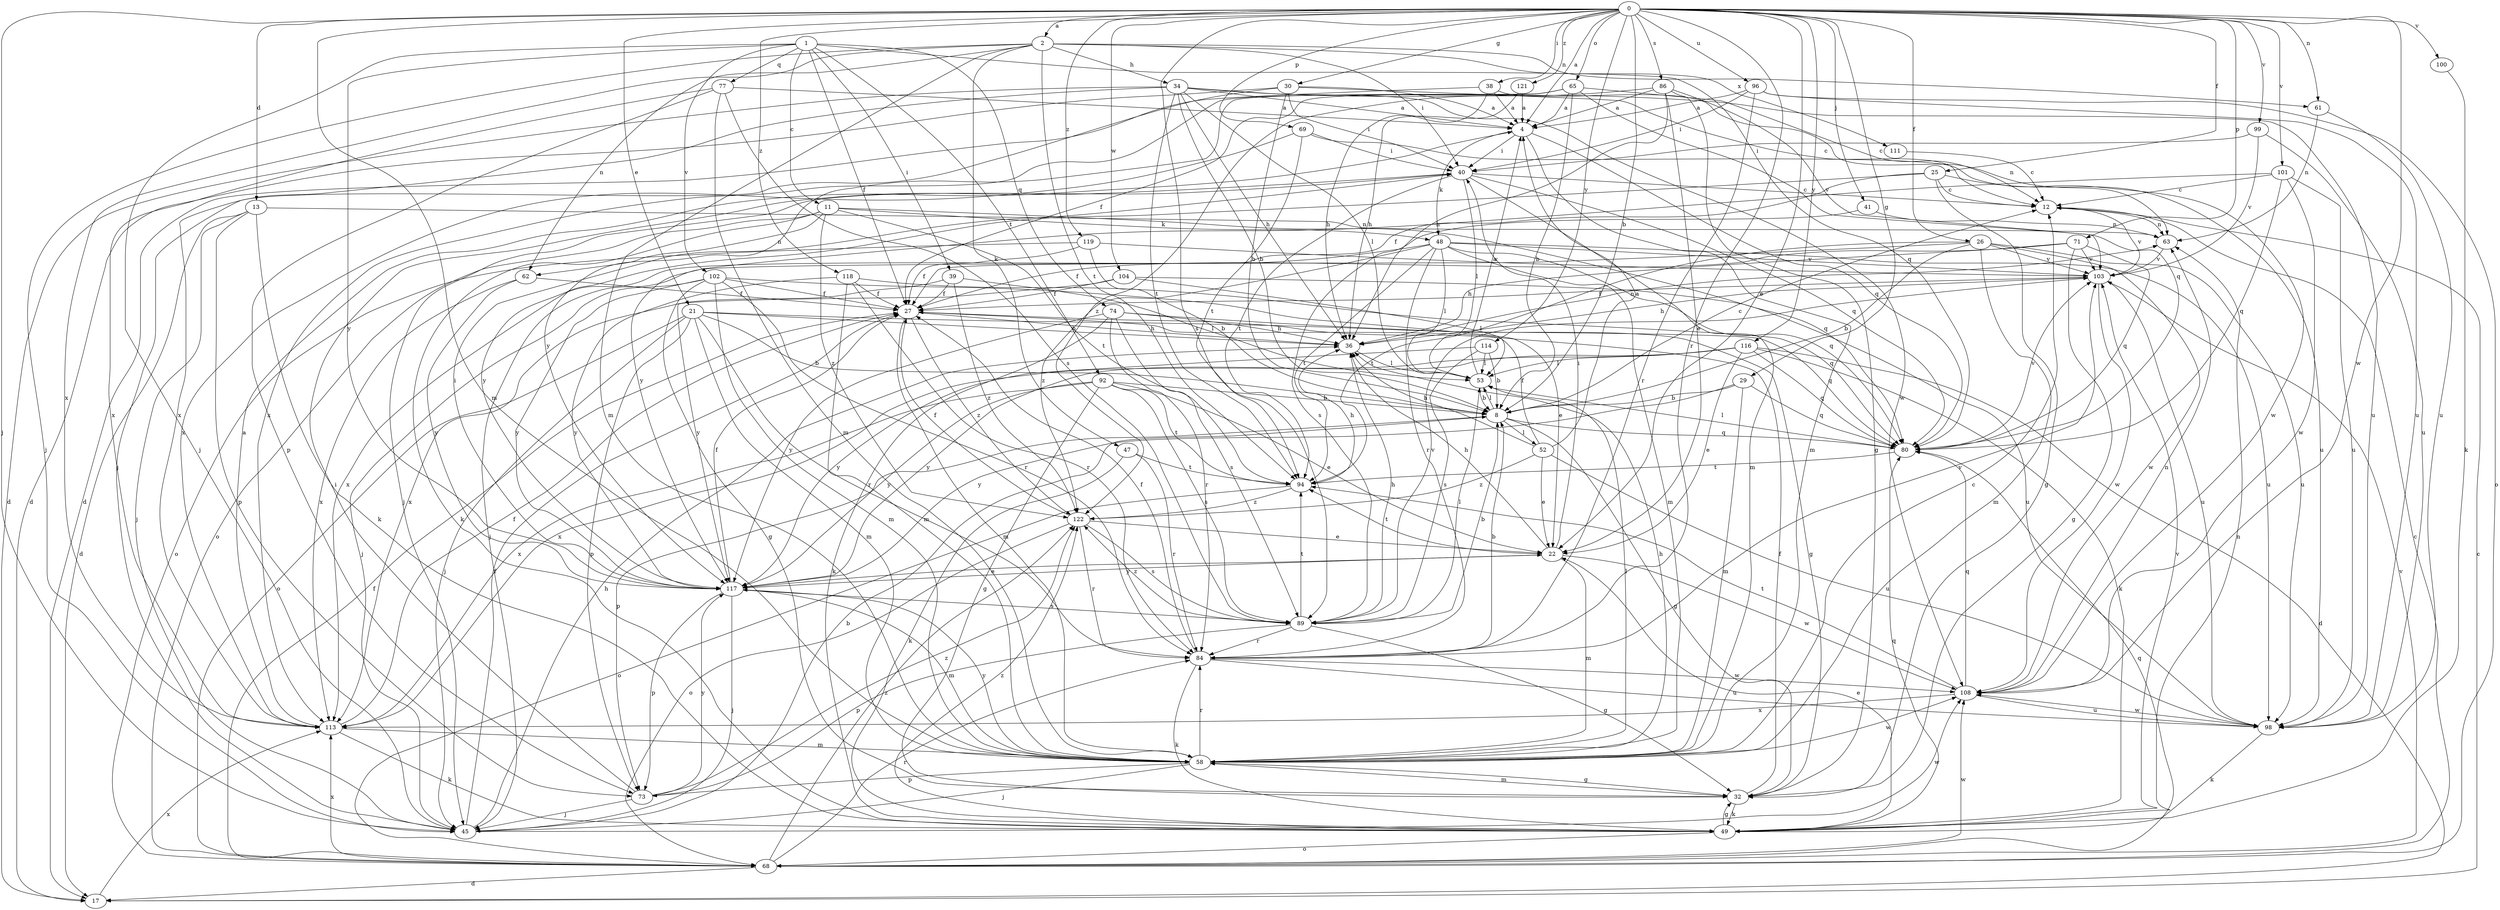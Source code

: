 strict digraph  {
0;
1;
2;
4;
8;
11;
12;
13;
17;
21;
22;
25;
26;
27;
29;
30;
32;
34;
36;
38;
39;
40;
41;
45;
47;
48;
49;
52;
53;
58;
61;
62;
63;
65;
68;
69;
71;
73;
74;
77;
80;
84;
86;
89;
92;
94;
96;
98;
99;
100;
101;
102;
103;
104;
108;
111;
113;
114;
116;
117;
118;
119;
121;
122;
0 -> 2  [label=a];
0 -> 4  [label=a];
0 -> 8  [label=b];
0 -> 13  [label=d];
0 -> 21  [label=e];
0 -> 22  [label=e];
0 -> 25  [label=f];
0 -> 26  [label=f];
0 -> 29  [label=g];
0 -> 30  [label=g];
0 -> 38  [label=i];
0 -> 41  [label=j];
0 -> 45  [label=j];
0 -> 58  [label=m];
0 -> 61  [label=n];
0 -> 65  [label=o];
0 -> 69  [label=p];
0 -> 71  [label=p];
0 -> 84  [label=r];
0 -> 86  [label=s];
0 -> 89  [label=s];
0 -> 96  [label=u];
0 -> 99  [label=v];
0 -> 100  [label=v];
0 -> 101  [label=v];
0 -> 104  [label=w];
0 -> 108  [label=w];
0 -> 114  [label=y];
0 -> 116  [label=y];
0 -> 118  [label=z];
0 -> 119  [label=z];
0 -> 121  [label=z];
1 -> 11  [label=c];
1 -> 27  [label=f];
1 -> 39  [label=i];
1 -> 45  [label=j];
1 -> 74  [label=q];
1 -> 77  [label=q];
1 -> 80  [label=q];
1 -> 92  [label=t];
1 -> 102  [label=v];
1 -> 117  [label=y];
2 -> 34  [label=h];
2 -> 40  [label=i];
2 -> 45  [label=j];
2 -> 47  [label=k];
2 -> 58  [label=m];
2 -> 61  [label=n];
2 -> 62  [label=n];
2 -> 94  [label=t];
2 -> 111  [label=x];
2 -> 113  [label=x];
4 -> 40  [label=i];
4 -> 48  [label=k];
4 -> 58  [label=m];
4 -> 80  [label=q];
8 -> 12  [label=c];
8 -> 32  [label=g];
8 -> 52  [label=l];
8 -> 53  [label=l];
8 -> 73  [label=p];
8 -> 80  [label=q];
11 -> 48  [label=k];
11 -> 49  [label=k];
11 -> 62  [label=n];
11 -> 68  [label=o];
11 -> 80  [label=q];
11 -> 94  [label=t];
11 -> 122  [label=z];
12 -> 63  [label=n];
12 -> 103  [label=v];
13 -> 17  [label=d];
13 -> 45  [label=j];
13 -> 49  [label=k];
13 -> 63  [label=n];
13 -> 73  [label=p];
17 -> 12  [label=c];
17 -> 113  [label=x];
21 -> 8  [label=b];
21 -> 36  [label=h];
21 -> 45  [label=j];
21 -> 58  [label=m];
21 -> 68  [label=o];
21 -> 73  [label=p];
21 -> 80  [label=q];
21 -> 84  [label=r];
22 -> 36  [label=h];
22 -> 40  [label=i];
22 -> 58  [label=m];
22 -> 94  [label=t];
22 -> 108  [label=w];
22 -> 117  [label=y];
25 -> 12  [label=c];
25 -> 27  [label=f];
25 -> 32  [label=g];
25 -> 98  [label=u];
25 -> 117  [label=y];
26 -> 8  [label=b];
26 -> 45  [label=j];
26 -> 58  [label=m];
26 -> 94  [label=t];
26 -> 98  [label=u];
26 -> 103  [label=v];
26 -> 108  [label=w];
27 -> 36  [label=h];
27 -> 58  [label=m];
27 -> 122  [label=z];
29 -> 8  [label=b];
29 -> 58  [label=m];
29 -> 80  [label=q];
29 -> 117  [label=y];
30 -> 4  [label=a];
30 -> 8  [label=b];
30 -> 12  [label=c];
30 -> 17  [label=d];
30 -> 40  [label=i];
30 -> 45  [label=j];
32 -> 27  [label=f];
32 -> 49  [label=k];
32 -> 58  [label=m];
34 -> 4  [label=a];
34 -> 8  [label=b];
34 -> 17  [label=d];
34 -> 36  [label=h];
34 -> 53  [label=l];
34 -> 94  [label=t];
34 -> 98  [label=u];
34 -> 108  [label=w];
34 -> 113  [label=x];
36 -> 53  [label=l];
36 -> 63  [label=n];
38 -> 4  [label=a];
38 -> 17  [label=d];
38 -> 36  [label=h];
38 -> 63  [label=n];
39 -> 27  [label=f];
39 -> 53  [label=l];
39 -> 113  [label=x];
39 -> 122  [label=z];
40 -> 12  [label=c];
40 -> 45  [label=j];
40 -> 53  [label=l];
40 -> 58  [label=m];
40 -> 80  [label=q];
40 -> 94  [label=t];
41 -> 63  [label=n];
41 -> 89  [label=s];
45 -> 8  [label=b];
45 -> 27  [label=f];
45 -> 36  [label=h];
45 -> 108  [label=w];
47 -> 49  [label=k];
47 -> 84  [label=r];
47 -> 94  [label=t];
48 -> 53  [label=l];
48 -> 58  [label=m];
48 -> 80  [label=q];
48 -> 84  [label=r];
48 -> 94  [label=t];
48 -> 98  [label=u];
48 -> 103  [label=v];
48 -> 113  [label=x];
48 -> 122  [label=z];
49 -> 22  [label=e];
49 -> 32  [label=g];
49 -> 63  [label=n];
49 -> 68  [label=o];
49 -> 80  [label=q];
49 -> 103  [label=v];
49 -> 122  [label=z];
52 -> 4  [label=a];
52 -> 22  [label=e];
52 -> 27  [label=f];
52 -> 36  [label=h];
52 -> 98  [label=u];
52 -> 122  [label=z];
53 -> 4  [label=a];
53 -> 8  [label=b];
58 -> 12  [label=c];
58 -> 32  [label=g];
58 -> 36  [label=h];
58 -> 45  [label=j];
58 -> 53  [label=l];
58 -> 73  [label=p];
58 -> 84  [label=r];
58 -> 108  [label=w];
58 -> 117  [label=y];
61 -> 63  [label=n];
61 -> 98  [label=u];
62 -> 27  [label=f];
62 -> 113  [label=x];
62 -> 117  [label=y];
63 -> 103  [label=v];
65 -> 4  [label=a];
65 -> 8  [label=b];
65 -> 12  [label=c];
65 -> 27  [label=f];
65 -> 80  [label=q];
65 -> 113  [label=x];
65 -> 117  [label=y];
68 -> 12  [label=c];
68 -> 17  [label=d];
68 -> 27  [label=f];
68 -> 80  [label=q];
68 -> 84  [label=r];
68 -> 103  [label=v];
68 -> 108  [label=w];
68 -> 113  [label=x];
68 -> 122  [label=z];
69 -> 40  [label=i];
69 -> 94  [label=t];
69 -> 108  [label=w];
69 -> 113  [label=x];
71 -> 27  [label=f];
71 -> 32  [label=g];
71 -> 36  [label=h];
71 -> 80  [label=q];
71 -> 103  [label=v];
73 -> 40  [label=i];
73 -> 45  [label=j];
73 -> 117  [label=y];
73 -> 122  [label=z];
74 -> 32  [label=g];
74 -> 36  [label=h];
74 -> 49  [label=k];
74 -> 84  [label=r];
74 -> 89  [label=s];
74 -> 117  [label=y];
77 -> 4  [label=a];
77 -> 58  [label=m];
77 -> 73  [label=p];
77 -> 89  [label=s];
77 -> 113  [label=x];
80 -> 53  [label=l];
80 -> 94  [label=t];
80 -> 103  [label=v];
84 -> 8  [label=b];
84 -> 27  [label=f];
84 -> 49  [label=k];
84 -> 98  [label=u];
84 -> 103  [label=v];
84 -> 108  [label=w];
86 -> 4  [label=a];
86 -> 22  [label=e];
86 -> 32  [label=g];
86 -> 36  [label=h];
86 -> 103  [label=v];
86 -> 122  [label=z];
89 -> 8  [label=b];
89 -> 32  [label=g];
89 -> 36  [label=h];
89 -> 53  [label=l];
89 -> 73  [label=p];
89 -> 84  [label=r];
89 -> 94  [label=t];
89 -> 103  [label=v];
89 -> 122  [label=z];
92 -> 8  [label=b];
92 -> 22  [label=e];
92 -> 32  [label=g];
92 -> 89  [label=s];
92 -> 94  [label=t];
92 -> 113  [label=x];
92 -> 117  [label=y];
94 -> 36  [label=h];
94 -> 68  [label=o];
94 -> 122  [label=z];
96 -> 4  [label=a];
96 -> 40  [label=i];
96 -> 68  [label=o];
96 -> 84  [label=r];
96 -> 98  [label=u];
98 -> 49  [label=k];
98 -> 108  [label=w];
99 -> 40  [label=i];
99 -> 98  [label=u];
99 -> 103  [label=v];
100 -> 49  [label=k];
101 -> 12  [label=c];
101 -> 80  [label=q];
101 -> 98  [label=u];
101 -> 108  [label=w];
101 -> 117  [label=y];
102 -> 22  [label=e];
102 -> 27  [label=f];
102 -> 32  [label=g];
102 -> 45  [label=j];
102 -> 58  [label=m];
102 -> 84  [label=r];
102 -> 117  [label=y];
103 -> 27  [label=f];
103 -> 36  [label=h];
103 -> 98  [label=u];
103 -> 108  [label=w];
104 -> 27  [label=f];
104 -> 53  [label=l];
104 -> 98  [label=u];
104 -> 117  [label=y];
108 -> 63  [label=n];
108 -> 80  [label=q];
108 -> 94  [label=t];
108 -> 98  [label=u];
108 -> 113  [label=x];
111 -> 12  [label=c];
113 -> 4  [label=a];
113 -> 27  [label=f];
113 -> 49  [label=k];
113 -> 58  [label=m];
114 -> 8  [label=b];
114 -> 53  [label=l];
114 -> 89  [label=s];
114 -> 117  [label=y];
116 -> 17  [label=d];
116 -> 22  [label=e];
116 -> 49  [label=k];
116 -> 53  [label=l];
116 -> 80  [label=q];
116 -> 113  [label=x];
116 -> 117  [label=y];
117 -> 22  [label=e];
117 -> 27  [label=f];
117 -> 40  [label=i];
117 -> 45  [label=j];
117 -> 58  [label=m];
117 -> 73  [label=p];
117 -> 89  [label=s];
118 -> 27  [label=f];
118 -> 58  [label=m];
118 -> 80  [label=q];
118 -> 84  [label=r];
118 -> 117  [label=y];
119 -> 8  [label=b];
119 -> 27  [label=f];
119 -> 68  [label=o];
119 -> 103  [label=v];
121 -> 4  [label=a];
121 -> 36  [label=h];
122 -> 22  [label=e];
122 -> 27  [label=f];
122 -> 68  [label=o];
122 -> 84  [label=r];
122 -> 89  [label=s];
}
